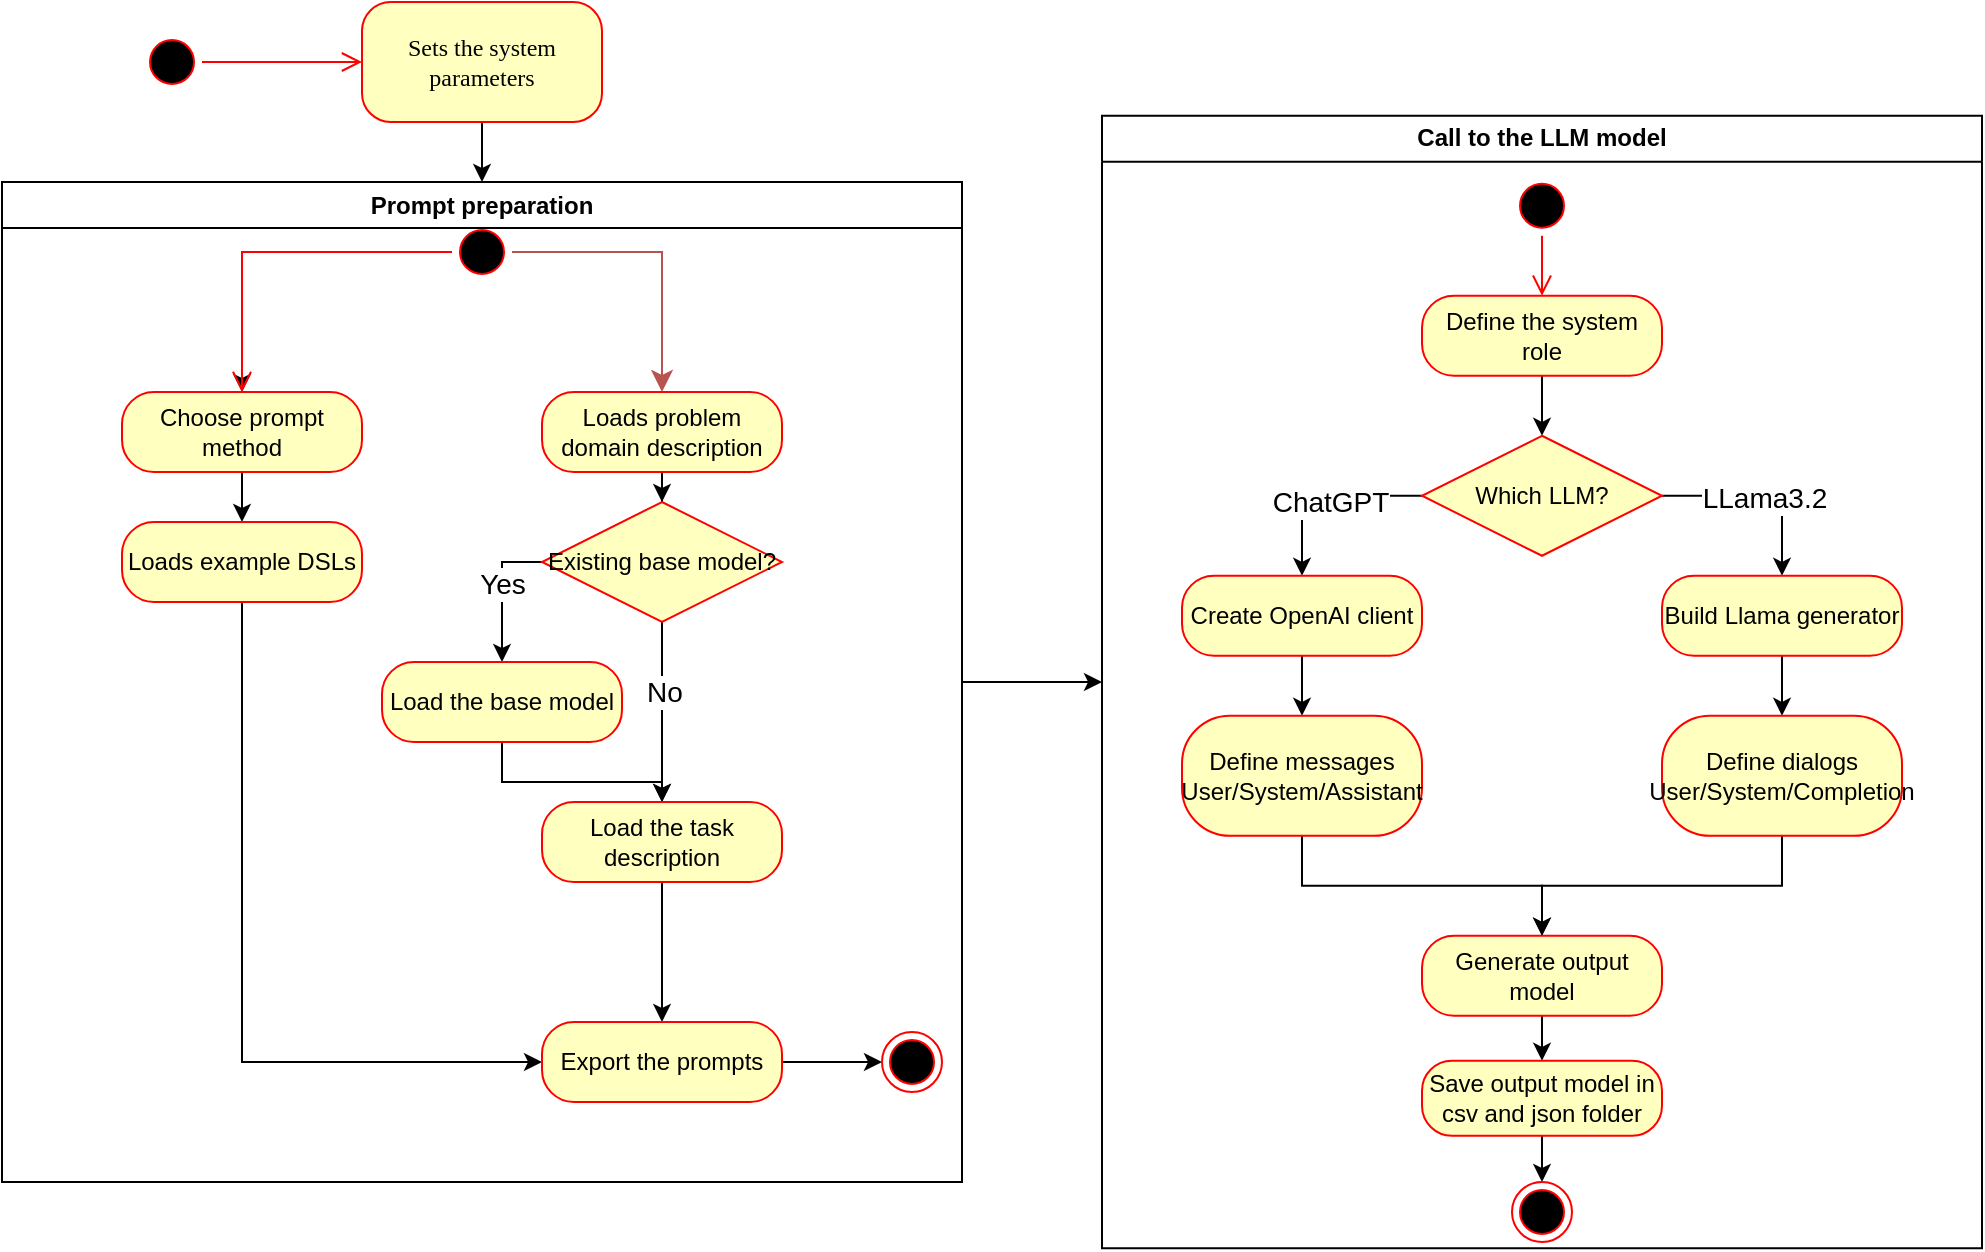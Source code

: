 <mxfile version="24.8.6">
  <diagram name="Page-1" id="58cdce13-f638-feb5-8d6f-7d28b1aa9fa0">
    <mxGraphModel dx="1434" dy="746" grid="1" gridSize="10" guides="1" tooltips="1" connect="1" arrows="1" fold="1" page="1" pageScale="1" pageWidth="1100" pageHeight="850" background="none" math="0" shadow="0">
      <root>
        <mxCell id="0" />
        <mxCell id="1" parent="0" />
        <mxCell id="382b91b5511bd0f7-1" value="" style="ellipse;html=1;shape=startState;fillColor=#000000;strokeColor=#ff0000;rounded=1;shadow=0;comic=0;labelBackgroundColor=none;fontFamily=Verdana;fontSize=12;fontColor=#000000;align=center;direction=south;" parent="1" vertex="1">
          <mxGeometry x="130" y="135" width="30" height="30" as="geometry" />
        </mxCell>
        <mxCell id="5ou36HSGJX0O4_VqwiRx-3" style="edgeStyle=orthogonalEdgeStyle;rounded=0;orthogonalLoop=1;jettySize=auto;html=1;entryX=0.5;entryY=0;entryDx=0;entryDy=0;" edge="1" parent="1" source="382b91b5511bd0f7-6" target="5ou36HSGJX0O4_VqwiRx-2">
          <mxGeometry relative="1" as="geometry" />
        </mxCell>
        <mxCell id="382b91b5511bd0f7-6" value="Sets the system parameters" style="rounded=1;whiteSpace=wrap;html=1;arcSize=24;fillColor=#ffffc0;strokeColor=#ff0000;shadow=0;comic=0;labelBackgroundColor=none;fontFamily=Verdana;fontSize=12;fontColor=#000000;align=center;" parent="1" vertex="1">
          <mxGeometry x="240" y="120" width="120" height="60" as="geometry" />
        </mxCell>
        <mxCell id="2a3bc250acf0617d-9" style="edgeStyle=orthogonalEdgeStyle;html=1;labelBackgroundColor=none;endArrow=open;endSize=8;strokeColor=#ff0000;fontFamily=Verdana;fontSize=12;align=left;" parent="1" source="382b91b5511bd0f7-1" target="382b91b5511bd0f7-6" edge="1">
          <mxGeometry relative="1" as="geometry" />
        </mxCell>
        <mxCell id="5ou36HSGJX0O4_VqwiRx-43" style="edgeStyle=orthogonalEdgeStyle;rounded=0;orthogonalLoop=1;jettySize=auto;html=1;entryX=0;entryY=0.5;entryDx=0;entryDy=0;" edge="1" parent="1" source="5ou36HSGJX0O4_VqwiRx-2" target="5ou36HSGJX0O4_VqwiRx-42">
          <mxGeometry relative="1" as="geometry" />
        </mxCell>
        <mxCell id="5ou36HSGJX0O4_VqwiRx-2" value="&lt;div&gt;Prompt preparation&lt;/div&gt;" style="swimlane;whiteSpace=wrap;html=1;" vertex="1" parent="1">
          <mxGeometry x="60" y="210" width="480" height="500" as="geometry" />
        </mxCell>
        <mxCell id="5ou36HSGJX0O4_VqwiRx-14" value="" style="edgeStyle=orthogonalEdgeStyle;rounded=0;orthogonalLoop=1;jettySize=auto;html=1;" edge="1" parent="5ou36HSGJX0O4_VqwiRx-2" source="5ou36HSGJX0O4_VqwiRx-4" target="5ou36HSGJX0O4_VqwiRx-6">
          <mxGeometry relative="1" as="geometry" />
        </mxCell>
        <mxCell id="5ou36HSGJX0O4_VqwiRx-17" style="edgeStyle=orthogonalEdgeStyle;rounded=0;orthogonalLoop=1;jettySize=auto;html=1;entryX=0.5;entryY=0;entryDx=0;entryDy=0;fillColor=#f8cecc;strokeColor=#b85450;endSize=8;" edge="1" parent="5ou36HSGJX0O4_VqwiRx-2" source="5ou36HSGJX0O4_VqwiRx-4" target="5ou36HSGJX0O4_VqwiRx-15">
          <mxGeometry relative="1" as="geometry" />
        </mxCell>
        <mxCell id="5ou36HSGJX0O4_VqwiRx-4" value="" style="ellipse;html=1;shape=startState;fillColor=#000000;strokeColor=#ff0000;" vertex="1" parent="5ou36HSGJX0O4_VqwiRx-2">
          <mxGeometry x="225" y="20" width="30" height="30" as="geometry" />
        </mxCell>
        <mxCell id="5ou36HSGJX0O4_VqwiRx-5" value="" style="edgeStyle=orthogonalEdgeStyle;html=1;verticalAlign=bottom;endArrow=open;endSize=8;strokeColor=#ff0000;rounded=0;entryX=0.5;entryY=0;entryDx=0;entryDy=0;" edge="1" source="5ou36HSGJX0O4_VqwiRx-4" parent="5ou36HSGJX0O4_VqwiRx-2" target="5ou36HSGJX0O4_VqwiRx-6">
          <mxGeometry relative="1" as="geometry">
            <mxPoint x="240" y="110" as="targetPoint" />
          </mxGeometry>
        </mxCell>
        <mxCell id="5ou36HSGJX0O4_VqwiRx-13" value="" style="edgeStyle=orthogonalEdgeStyle;rounded=0;orthogonalLoop=1;jettySize=auto;html=1;" edge="1" parent="5ou36HSGJX0O4_VqwiRx-2" source="5ou36HSGJX0O4_VqwiRx-6" target="5ou36HSGJX0O4_VqwiRx-12">
          <mxGeometry relative="1" as="geometry" />
        </mxCell>
        <mxCell id="5ou36HSGJX0O4_VqwiRx-6" value="Choose prompt method" style="rounded=1;whiteSpace=wrap;html=1;arcSize=40;fontColor=#000000;fillColor=#ffffc0;strokeColor=#ff0000;" vertex="1" parent="5ou36HSGJX0O4_VqwiRx-2">
          <mxGeometry x="60" y="105" width="120" height="40" as="geometry" />
        </mxCell>
        <mxCell id="5ou36HSGJX0O4_VqwiRx-38" value="" style="edgeStyle=orthogonalEdgeStyle;rounded=0;orthogonalLoop=1;jettySize=auto;html=1;" edge="1" parent="5ou36HSGJX0O4_VqwiRx-2" source="5ou36HSGJX0O4_VqwiRx-12" target="5ou36HSGJX0O4_VqwiRx-37">
          <mxGeometry relative="1" as="geometry">
            <Array as="points">
              <mxPoint x="120" y="440" />
            </Array>
          </mxGeometry>
        </mxCell>
        <mxCell id="5ou36HSGJX0O4_VqwiRx-12" value="Loads example DSLs" style="whiteSpace=wrap;html=1;fillColor=#ffffc0;strokeColor=#ff0000;fontColor=#000000;rounded=1;arcSize=40;" vertex="1" parent="5ou36HSGJX0O4_VqwiRx-2">
          <mxGeometry x="60" y="170" width="120" height="40" as="geometry" />
        </mxCell>
        <mxCell id="5ou36HSGJX0O4_VqwiRx-23" style="edgeStyle=orthogonalEdgeStyle;rounded=0;orthogonalLoop=1;jettySize=auto;html=1;entryX=0.5;entryY=0;entryDx=0;entryDy=0;" edge="1" parent="5ou36HSGJX0O4_VqwiRx-2" source="5ou36HSGJX0O4_VqwiRx-15" target="5ou36HSGJX0O4_VqwiRx-20">
          <mxGeometry relative="1" as="geometry" />
        </mxCell>
        <mxCell id="5ou36HSGJX0O4_VqwiRx-15" value="Loads problem domain description" style="rounded=1;whiteSpace=wrap;html=1;arcSize=40;fontColor=#000000;fillColor=#ffffc0;strokeColor=#ff0000;" vertex="1" parent="5ou36HSGJX0O4_VqwiRx-2">
          <mxGeometry x="270" y="105" width="120" height="40" as="geometry" />
        </mxCell>
        <mxCell id="5ou36HSGJX0O4_VqwiRx-30" style="edgeStyle=orthogonalEdgeStyle;rounded=0;orthogonalLoop=1;jettySize=auto;html=1;entryX=0.5;entryY=0;entryDx=0;entryDy=0;" edge="1" parent="5ou36HSGJX0O4_VqwiRx-2" source="5ou36HSGJX0O4_VqwiRx-20" target="5ou36HSGJX0O4_VqwiRx-27">
          <mxGeometry relative="1" as="geometry">
            <Array as="points">
              <mxPoint x="250" y="190" />
              <mxPoint x="250" y="240" />
            </Array>
          </mxGeometry>
        </mxCell>
        <mxCell id="5ou36HSGJX0O4_VqwiRx-31" value="&lt;div style=&quot;font-size: 12px;&quot;&gt;&lt;font style=&quot;font-size: 14px;&quot;&gt;Yes&lt;/font&gt;&lt;/div&gt;" style="edgeLabel;html=1;align=center;verticalAlign=middle;resizable=0;points=[];" vertex="1" connectable="0" parent="5ou36HSGJX0O4_VqwiRx-30">
          <mxGeometry x="-0.114" relative="1" as="geometry">
            <mxPoint as="offset" />
          </mxGeometry>
        </mxCell>
        <mxCell id="5ou36HSGJX0O4_VqwiRx-34" style="edgeStyle=orthogonalEdgeStyle;rounded=0;orthogonalLoop=1;jettySize=auto;html=1;entryX=0.5;entryY=0;entryDx=0;entryDy=0;" edge="1" parent="5ou36HSGJX0O4_VqwiRx-2" source="5ou36HSGJX0O4_VqwiRx-20" target="5ou36HSGJX0O4_VqwiRx-32">
          <mxGeometry relative="1" as="geometry" />
        </mxCell>
        <mxCell id="5ou36HSGJX0O4_VqwiRx-35" value="&lt;font style=&quot;font-size: 14px;&quot;&gt;No&lt;/font&gt;" style="edgeLabel;html=1;align=center;verticalAlign=middle;resizable=0;points=[];" vertex="1" connectable="0" parent="5ou36HSGJX0O4_VqwiRx-34">
          <mxGeometry x="-0.222" y="1" relative="1" as="geometry">
            <mxPoint as="offset" />
          </mxGeometry>
        </mxCell>
        <mxCell id="5ou36HSGJX0O4_VqwiRx-20" value="Existing base model?" style="rhombus;whiteSpace=wrap;html=1;fontColor=#000000;fillColor=#ffffc0;strokeColor=#ff0000;" vertex="1" parent="5ou36HSGJX0O4_VqwiRx-2">
          <mxGeometry x="270" y="160" width="120" height="60" as="geometry" />
        </mxCell>
        <mxCell id="5ou36HSGJX0O4_VqwiRx-33" value="" style="edgeStyle=orthogonalEdgeStyle;rounded=0;orthogonalLoop=1;jettySize=auto;html=1;" edge="1" parent="5ou36HSGJX0O4_VqwiRx-2" source="5ou36HSGJX0O4_VqwiRx-27" target="5ou36HSGJX0O4_VqwiRx-32">
          <mxGeometry relative="1" as="geometry" />
        </mxCell>
        <mxCell id="5ou36HSGJX0O4_VqwiRx-27" value="Load the base model" style="rounded=1;whiteSpace=wrap;html=1;arcSize=40;fontColor=#000000;fillColor=#ffffc0;strokeColor=#ff0000;" vertex="1" parent="5ou36HSGJX0O4_VqwiRx-2">
          <mxGeometry x="190" y="240" width="120" height="40" as="geometry" />
        </mxCell>
        <mxCell id="5ou36HSGJX0O4_VqwiRx-39" style="edgeStyle=orthogonalEdgeStyle;rounded=0;orthogonalLoop=1;jettySize=auto;html=1;entryX=0.5;entryY=0;entryDx=0;entryDy=0;" edge="1" parent="5ou36HSGJX0O4_VqwiRx-2" source="5ou36HSGJX0O4_VqwiRx-32" target="5ou36HSGJX0O4_VqwiRx-37">
          <mxGeometry relative="1" as="geometry" />
        </mxCell>
        <mxCell id="5ou36HSGJX0O4_VqwiRx-32" value="&lt;div&gt;Load the task description&lt;/div&gt;" style="whiteSpace=wrap;html=1;fillColor=#ffffc0;strokeColor=#ff0000;fontColor=#000000;rounded=1;arcSize=40;" vertex="1" parent="5ou36HSGJX0O4_VqwiRx-2">
          <mxGeometry x="270" y="310" width="120" height="40" as="geometry" />
        </mxCell>
        <mxCell id="5ou36HSGJX0O4_VqwiRx-41" style="edgeStyle=orthogonalEdgeStyle;rounded=0;orthogonalLoop=1;jettySize=auto;html=1;entryX=0;entryY=0.5;entryDx=0;entryDy=0;" edge="1" parent="5ou36HSGJX0O4_VqwiRx-2" source="5ou36HSGJX0O4_VqwiRx-37" target="5ou36HSGJX0O4_VqwiRx-40">
          <mxGeometry relative="1" as="geometry" />
        </mxCell>
        <mxCell id="5ou36HSGJX0O4_VqwiRx-37" value="Export the prompts" style="whiteSpace=wrap;html=1;fillColor=#ffffc0;strokeColor=#ff0000;fontColor=#000000;rounded=1;arcSize=40;" vertex="1" parent="5ou36HSGJX0O4_VqwiRx-2">
          <mxGeometry x="270" y="420" width="120" height="40" as="geometry" />
        </mxCell>
        <mxCell id="5ou36HSGJX0O4_VqwiRx-40" value="" style="ellipse;html=1;shape=endState;fillColor=#000000;strokeColor=#ff0000;" vertex="1" parent="5ou36HSGJX0O4_VqwiRx-2">
          <mxGeometry x="440" y="425" width="30" height="30" as="geometry" />
        </mxCell>
        <mxCell id="5ou36HSGJX0O4_VqwiRx-42" value="Call to the LLM model" style="swimlane;whiteSpace=wrap;html=1;" vertex="1" parent="1">
          <mxGeometry x="610" y="176.88" width="440" height="566.25" as="geometry" />
        </mxCell>
        <mxCell id="5ou36HSGJX0O4_VqwiRx-44" value="" style="ellipse;html=1;shape=startState;fillColor=#000000;strokeColor=#ff0000;" vertex="1" parent="5ou36HSGJX0O4_VqwiRx-42">
          <mxGeometry x="205" y="30" width="30" height="30" as="geometry" />
        </mxCell>
        <mxCell id="5ou36HSGJX0O4_VqwiRx-45" value="" style="edgeStyle=orthogonalEdgeStyle;html=1;verticalAlign=bottom;endArrow=open;endSize=8;strokeColor=#ff0000;rounded=0;entryX=0.5;entryY=0;entryDx=0;entryDy=0;" edge="1" source="5ou36HSGJX0O4_VqwiRx-44" parent="5ou36HSGJX0O4_VqwiRx-42" target="5ou36HSGJX0O4_VqwiRx-46">
          <mxGeometry relative="1" as="geometry">
            <mxPoint x="180" y="80" as="targetPoint" />
          </mxGeometry>
        </mxCell>
        <mxCell id="5ou36HSGJX0O4_VqwiRx-49" style="edgeStyle=orthogonalEdgeStyle;rounded=0;orthogonalLoop=1;jettySize=auto;html=1;entryX=0.5;entryY=0;entryDx=0;entryDy=0;" edge="1" parent="5ou36HSGJX0O4_VqwiRx-42" source="5ou36HSGJX0O4_VqwiRx-46" target="5ou36HSGJX0O4_VqwiRx-48">
          <mxGeometry relative="1" as="geometry" />
        </mxCell>
        <mxCell id="5ou36HSGJX0O4_VqwiRx-46" value="Define the system role" style="rounded=1;whiteSpace=wrap;html=1;arcSize=40;fontColor=#000000;fillColor=#ffffc0;strokeColor=#ff0000;" vertex="1" parent="5ou36HSGJX0O4_VqwiRx-42">
          <mxGeometry x="160" y="90" width="120" height="40" as="geometry" />
        </mxCell>
        <mxCell id="5ou36HSGJX0O4_VqwiRx-53" style="edgeStyle=orthogonalEdgeStyle;rounded=0;orthogonalLoop=1;jettySize=auto;html=1;entryX=0.5;entryY=0;entryDx=0;entryDy=0;" edge="1" parent="5ou36HSGJX0O4_VqwiRx-42" source="5ou36HSGJX0O4_VqwiRx-48" target="5ou36HSGJX0O4_VqwiRx-52">
          <mxGeometry relative="1" as="geometry">
            <Array as="points">
              <mxPoint x="100" y="190" />
            </Array>
          </mxGeometry>
        </mxCell>
        <mxCell id="5ou36HSGJX0O4_VqwiRx-54" value="&lt;div&gt;&lt;font style=&quot;font-size: 14px;&quot;&gt;ChatGPT&lt;/font&gt;&lt;/div&gt;" style="edgeLabel;html=1;align=center;verticalAlign=middle;resizable=0;points=[];" vertex="1" connectable="0" parent="5ou36HSGJX0O4_VqwiRx-53">
          <mxGeometry x="-0.083" y="3" relative="1" as="geometry">
            <mxPoint as="offset" />
          </mxGeometry>
        </mxCell>
        <mxCell id="5ou36HSGJX0O4_VqwiRx-60" style="edgeStyle=orthogonalEdgeStyle;rounded=0;orthogonalLoop=1;jettySize=auto;html=1;entryX=0.5;entryY=0;entryDx=0;entryDy=0;" edge="1" parent="5ou36HSGJX0O4_VqwiRx-42" source="5ou36HSGJX0O4_VqwiRx-48" target="5ou36HSGJX0O4_VqwiRx-59">
          <mxGeometry relative="1" as="geometry">
            <Array as="points">
              <mxPoint x="340" y="190" />
            </Array>
          </mxGeometry>
        </mxCell>
        <mxCell id="5ou36HSGJX0O4_VqwiRx-61" value="&lt;font style=&quot;font-size: 14px;&quot;&gt;LLama3.2&lt;/font&gt;" style="edgeLabel;html=1;align=center;verticalAlign=middle;resizable=0;points=[];" vertex="1" connectable="0" parent="5ou36HSGJX0O4_VqwiRx-60">
          <mxGeometry x="0.02" y="-1" relative="1" as="geometry">
            <mxPoint as="offset" />
          </mxGeometry>
        </mxCell>
        <mxCell id="5ou36HSGJX0O4_VqwiRx-48" value="&lt;div&gt;Which LLM?&lt;/div&gt;" style="rhombus;whiteSpace=wrap;html=1;fontColor=#000000;fillColor=#ffffc0;strokeColor=#ff0000;" vertex="1" parent="5ou36HSGJX0O4_VqwiRx-42">
          <mxGeometry x="160" y="160" width="120" height="60" as="geometry" />
        </mxCell>
        <mxCell id="5ou36HSGJX0O4_VqwiRx-56" value="" style="edgeStyle=orthogonalEdgeStyle;rounded=0;orthogonalLoop=1;jettySize=auto;html=1;" edge="1" parent="5ou36HSGJX0O4_VqwiRx-42" source="5ou36HSGJX0O4_VqwiRx-52" target="5ou36HSGJX0O4_VqwiRx-55">
          <mxGeometry relative="1" as="geometry" />
        </mxCell>
        <mxCell id="5ou36HSGJX0O4_VqwiRx-52" value="&lt;div&gt;Create OpenAI client&lt;br&gt;&lt;/div&gt;" style="whiteSpace=wrap;html=1;fillColor=#ffffc0;strokeColor=#ff0000;fontColor=#000000;rounded=1;arcSize=40;" vertex="1" parent="5ou36HSGJX0O4_VqwiRx-42">
          <mxGeometry x="40" y="230" width="120" height="40" as="geometry" />
        </mxCell>
        <mxCell id="5ou36HSGJX0O4_VqwiRx-58" value="" style="edgeStyle=orthogonalEdgeStyle;rounded=0;orthogonalLoop=1;jettySize=auto;html=1;" edge="1" parent="5ou36HSGJX0O4_VqwiRx-42" source="5ou36HSGJX0O4_VqwiRx-55" target="5ou36HSGJX0O4_VqwiRx-57">
          <mxGeometry relative="1" as="geometry" />
        </mxCell>
        <mxCell id="5ou36HSGJX0O4_VqwiRx-55" value="Define messages User/System/Assistant" style="whiteSpace=wrap;html=1;fillColor=#ffffc0;strokeColor=#ff0000;fontColor=#000000;rounded=1;arcSize=40;" vertex="1" parent="5ou36HSGJX0O4_VqwiRx-42">
          <mxGeometry x="40" y="300" width="120" height="60" as="geometry" />
        </mxCell>
        <mxCell id="5ou36HSGJX0O4_VqwiRx-67" value="" style="edgeStyle=orthogonalEdgeStyle;rounded=0;orthogonalLoop=1;jettySize=auto;html=1;" edge="1" parent="5ou36HSGJX0O4_VqwiRx-42" source="5ou36HSGJX0O4_VqwiRx-57" target="5ou36HSGJX0O4_VqwiRx-66">
          <mxGeometry relative="1" as="geometry" />
        </mxCell>
        <mxCell id="5ou36HSGJX0O4_VqwiRx-57" value="Generate output model" style="whiteSpace=wrap;html=1;fillColor=#ffffc0;strokeColor=#ff0000;fontColor=#000000;rounded=1;arcSize=40;" vertex="1" parent="5ou36HSGJX0O4_VqwiRx-42">
          <mxGeometry x="160" y="410" width="120" height="40" as="geometry" />
        </mxCell>
        <mxCell id="5ou36HSGJX0O4_VqwiRx-63" value="" style="edgeStyle=orthogonalEdgeStyle;rounded=0;orthogonalLoop=1;jettySize=auto;html=1;entryX=0.5;entryY=0;entryDx=0;entryDy=0;" edge="1" parent="5ou36HSGJX0O4_VqwiRx-42" source="5ou36HSGJX0O4_VqwiRx-59" target="5ou36HSGJX0O4_VqwiRx-64">
          <mxGeometry relative="1" as="geometry">
            <mxPoint x="340" y="300" as="targetPoint" />
          </mxGeometry>
        </mxCell>
        <mxCell id="5ou36HSGJX0O4_VqwiRx-59" value="&lt;div&gt;Build Llama generator&lt;br&gt;&lt;/div&gt;" style="whiteSpace=wrap;html=1;fillColor=#ffffc0;strokeColor=#ff0000;fontColor=#000000;rounded=1;arcSize=40;" vertex="1" parent="5ou36HSGJX0O4_VqwiRx-42">
          <mxGeometry x="280" y="230" width="120" height="40" as="geometry" />
        </mxCell>
        <mxCell id="5ou36HSGJX0O4_VqwiRx-65" style="edgeStyle=orthogonalEdgeStyle;rounded=0;orthogonalLoop=1;jettySize=auto;html=1;entryX=0.5;entryY=0;entryDx=0;entryDy=0;" edge="1" parent="5ou36HSGJX0O4_VqwiRx-42" source="5ou36HSGJX0O4_VqwiRx-64" target="5ou36HSGJX0O4_VqwiRx-57">
          <mxGeometry relative="1" as="geometry" />
        </mxCell>
        <mxCell id="5ou36HSGJX0O4_VqwiRx-64" value="Define dialogs User/System/Completion" style="whiteSpace=wrap;html=1;fillColor=#ffffc0;strokeColor=#ff0000;fontColor=#000000;rounded=1;arcSize=40;" vertex="1" parent="5ou36HSGJX0O4_VqwiRx-42">
          <mxGeometry x="280" y="300" width="120" height="60" as="geometry" />
        </mxCell>
        <mxCell id="5ou36HSGJX0O4_VqwiRx-69" style="edgeStyle=orthogonalEdgeStyle;rounded=0;orthogonalLoop=1;jettySize=auto;html=1;entryX=0.5;entryY=0;entryDx=0;entryDy=0;" edge="1" parent="5ou36HSGJX0O4_VqwiRx-42" source="5ou36HSGJX0O4_VqwiRx-66" target="5ou36HSGJX0O4_VqwiRx-68">
          <mxGeometry relative="1" as="geometry" />
        </mxCell>
        <mxCell id="5ou36HSGJX0O4_VqwiRx-66" value="Save output model in csv and json folder" style="whiteSpace=wrap;html=1;fillColor=#ffffc0;strokeColor=#ff0000;fontColor=#000000;rounded=1;arcSize=40;" vertex="1" parent="5ou36HSGJX0O4_VqwiRx-42">
          <mxGeometry x="160" y="472.5" width="120" height="37.5" as="geometry" />
        </mxCell>
        <mxCell id="5ou36HSGJX0O4_VqwiRx-68" value="" style="ellipse;html=1;shape=endState;fillColor=#000000;strokeColor=#ff0000;" vertex="1" parent="5ou36HSGJX0O4_VqwiRx-42">
          <mxGeometry x="205" y="533.12" width="30" height="30" as="geometry" />
        </mxCell>
      </root>
    </mxGraphModel>
  </diagram>
</mxfile>
